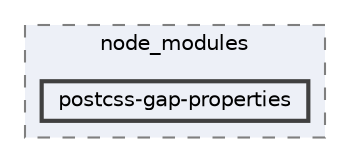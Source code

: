 digraph "pkiclassroomrescheduler/src/main/frontend/node_modules/postcss-gap-properties"
{
 // LATEX_PDF_SIZE
  bgcolor="transparent";
  edge [fontname=Helvetica,fontsize=10,labelfontname=Helvetica,labelfontsize=10];
  node [fontname=Helvetica,fontsize=10,shape=box,height=0.2,width=0.4];
  compound=true
  subgraph clusterdir_72953eda66ccb3a2722c28e1c3e6c23b {
    graph [ bgcolor="#edf0f7", pencolor="grey50", label="node_modules", fontname=Helvetica,fontsize=10 style="filled,dashed", URL="dir_72953eda66ccb3a2722c28e1c3e6c23b.html",tooltip=""]
  dir_85c6a023e7ca745dc546fb180023d85e [label="postcss-gap-properties", fillcolor="#edf0f7", color="grey25", style="filled,bold", URL="dir_85c6a023e7ca745dc546fb180023d85e.html",tooltip=""];
  }
}
